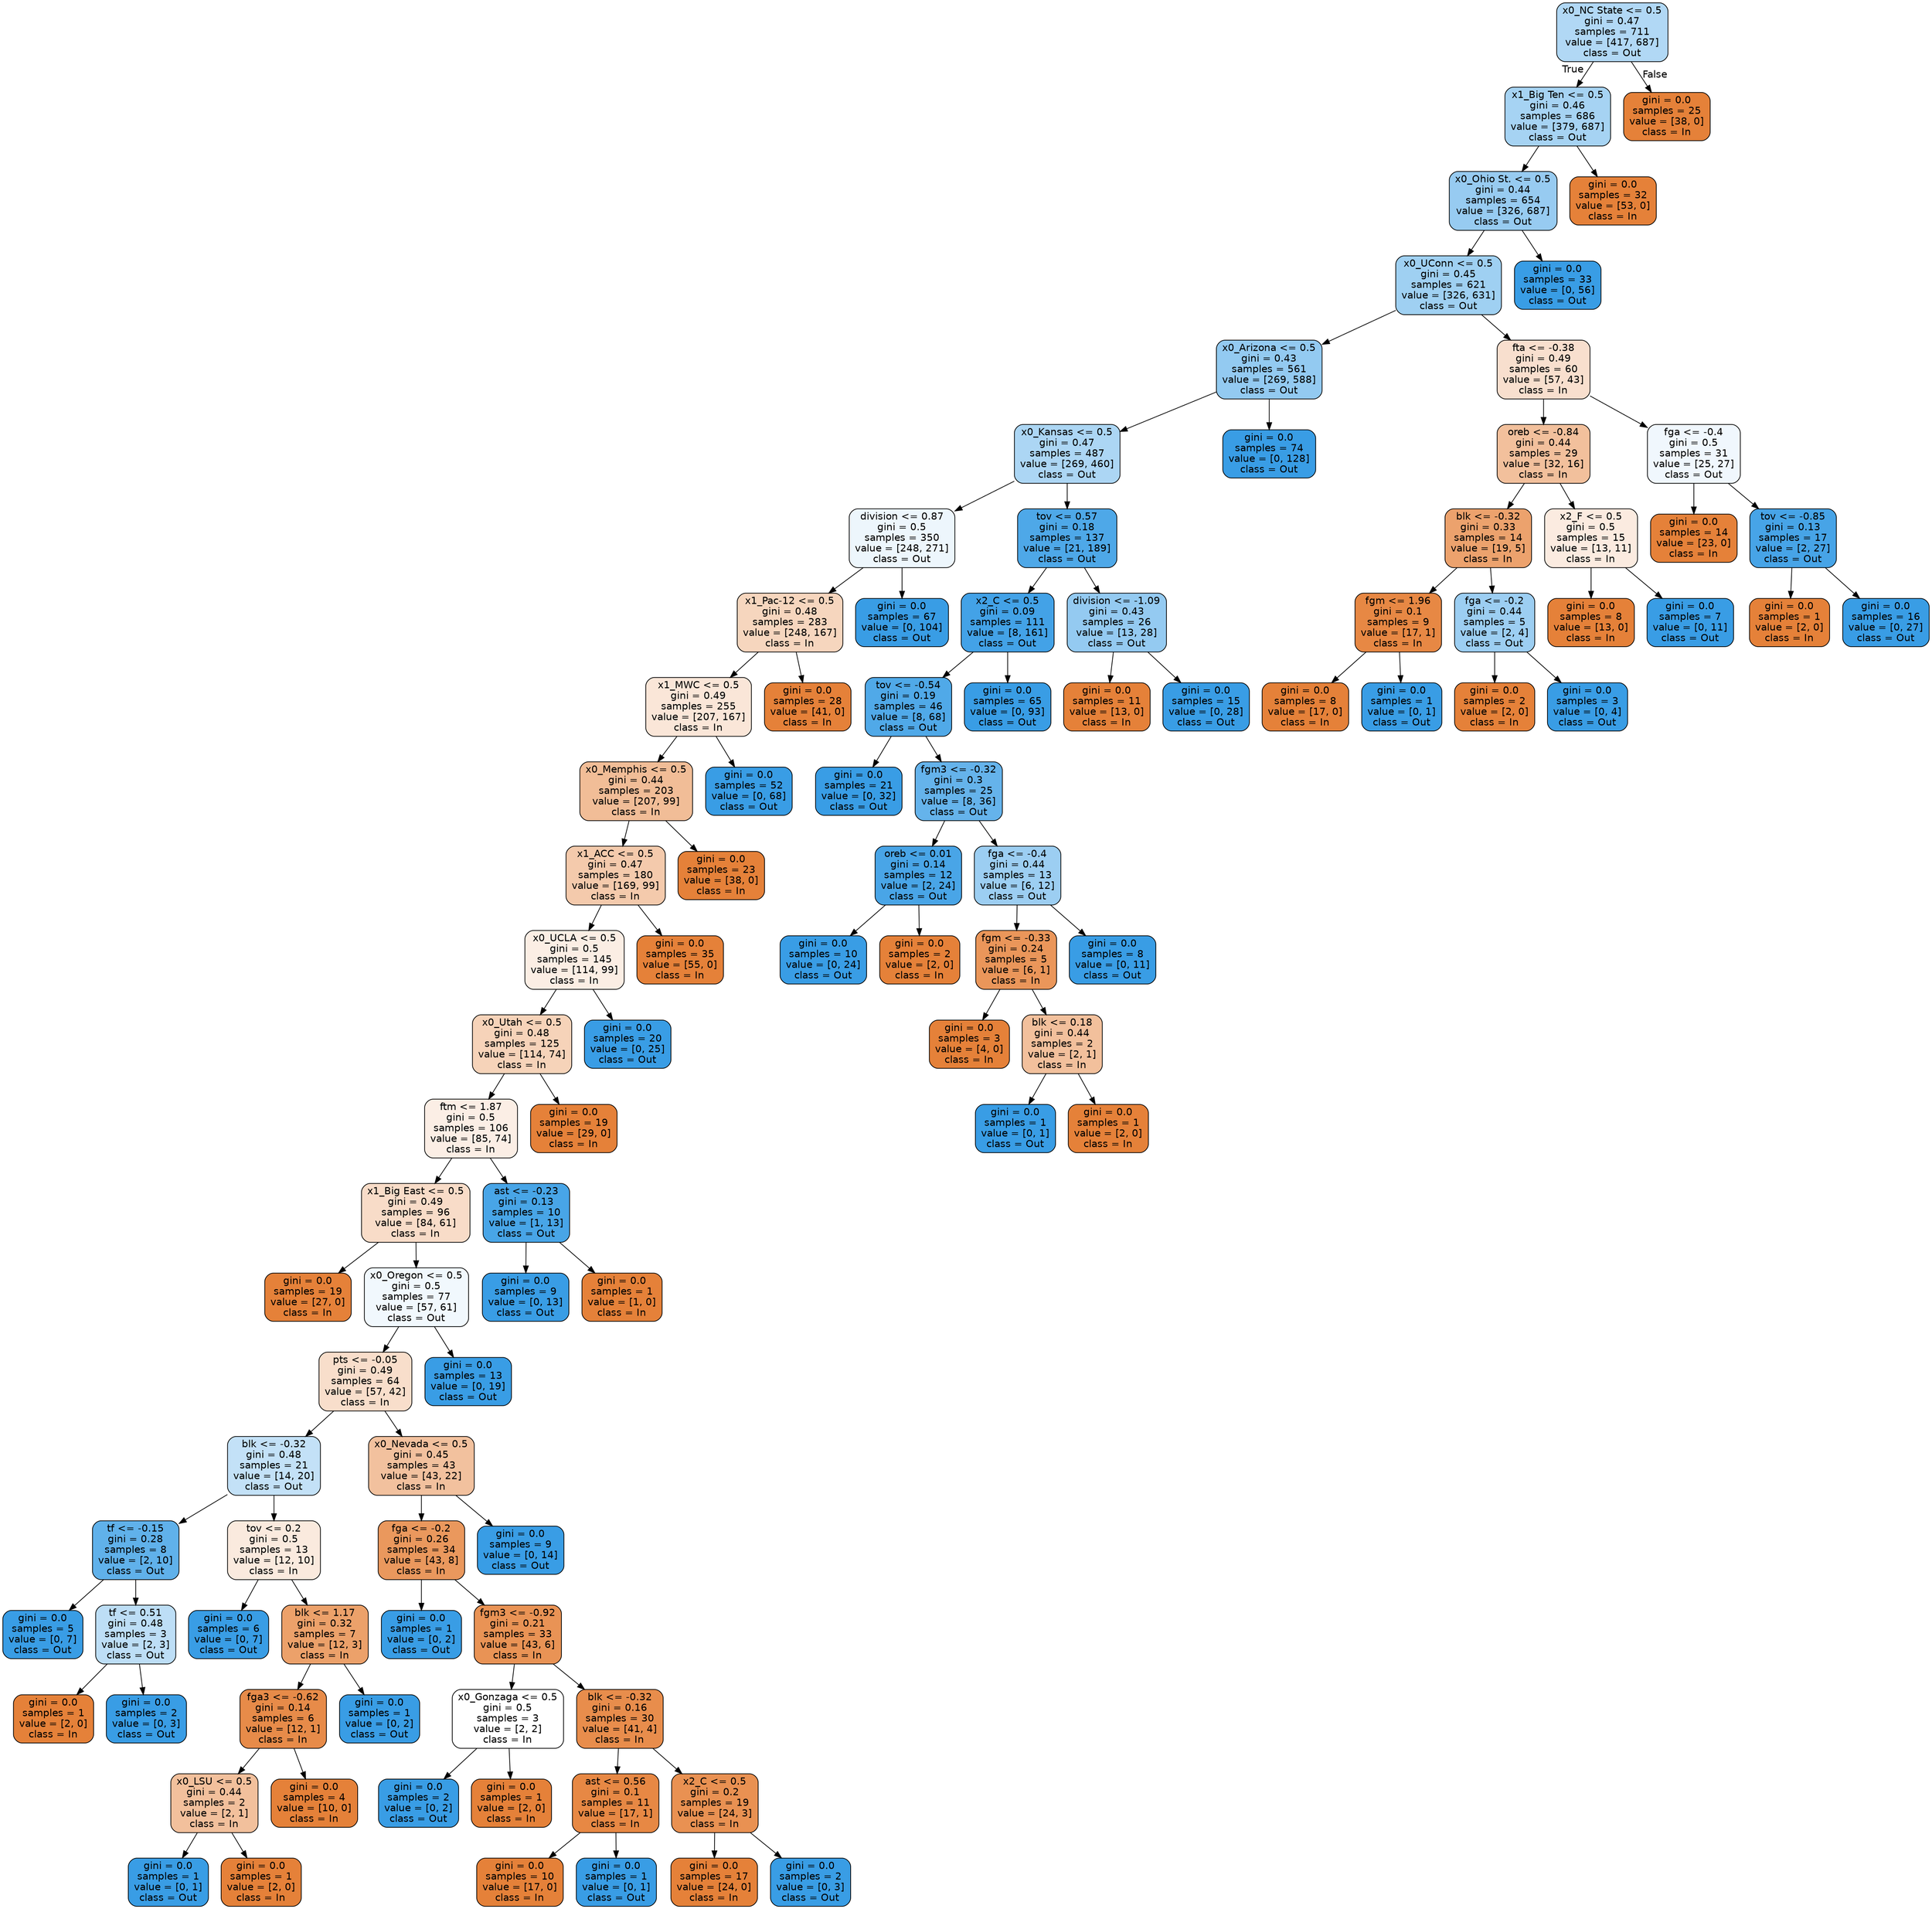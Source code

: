 digraph Tree {
node [shape=box, style="filled, rounded", color="black", fontname=helvetica] ;
edge [fontname=helvetica] ;
0 [label="x0_NC State <= 0.5\ngini = 0.47\nsamples = 711\nvalue = [417, 687]\nclass = Out", fillcolor="#399de564"] ;
1 [label="x1_Big Ten <= 0.5\ngini = 0.46\nsamples = 686\nvalue = [379, 687]\nclass = Out", fillcolor="#399de572"] ;
0 -> 1 [labeldistance=2.5, labelangle=45, headlabel="True"] ;
2 [label="x0_Ohio St. <= 0.5\ngini = 0.44\nsamples = 654\nvalue = [326, 687]\nclass = Out", fillcolor="#399de586"] ;
1 -> 2 ;
3 [label="x0_UConn <= 0.5\ngini = 0.45\nsamples = 621\nvalue = [326, 631]\nclass = Out", fillcolor="#399de57b"] ;
2 -> 3 ;
4 [label="x0_Arizona <= 0.5\ngini = 0.43\nsamples = 561\nvalue = [269, 588]\nclass = Out", fillcolor="#399de58a"] ;
3 -> 4 ;
5 [label="x0_Kansas <= 0.5\ngini = 0.47\nsamples = 487\nvalue = [269, 460]\nclass = Out", fillcolor="#399de56a"] ;
4 -> 5 ;
6 [label="division <= 0.87\ngini = 0.5\nsamples = 350\nvalue = [248, 271]\nclass = Out", fillcolor="#399de516"] ;
5 -> 6 ;
7 [label="x1_Pac-12 <= 0.5\ngini = 0.48\nsamples = 283\nvalue = [248, 167]\nclass = In", fillcolor="#e5813953"] ;
6 -> 7 ;
8 [label="x1_MWC <= 0.5\ngini = 0.49\nsamples = 255\nvalue = [207, 167]\nclass = In", fillcolor="#e5813931"] ;
7 -> 8 ;
9 [label="x0_Memphis <= 0.5\ngini = 0.44\nsamples = 203\nvalue = [207, 99]\nclass = In", fillcolor="#e5813985"] ;
8 -> 9 ;
10 [label="x1_ACC <= 0.5\ngini = 0.47\nsamples = 180\nvalue = [169, 99]\nclass = In", fillcolor="#e581396a"] ;
9 -> 10 ;
11 [label="x0_UCLA <= 0.5\ngini = 0.5\nsamples = 145\nvalue = [114, 99]\nclass = In", fillcolor="#e5813922"] ;
10 -> 11 ;
12 [label="x0_Utah <= 0.5\ngini = 0.48\nsamples = 125\nvalue = [114, 74]\nclass = In", fillcolor="#e5813959"] ;
11 -> 12 ;
13 [label="ftm <= 1.87\ngini = 0.5\nsamples = 106\nvalue = [85, 74]\nclass = In", fillcolor="#e5813921"] ;
12 -> 13 ;
14 [label="x1_Big East <= 0.5\ngini = 0.49\nsamples = 96\nvalue = [84, 61]\nclass = In", fillcolor="#e5813946"] ;
13 -> 14 ;
15 [label="gini = 0.0\nsamples = 19\nvalue = [27, 0]\nclass = In", fillcolor="#e58139ff"] ;
14 -> 15 ;
16 [label="x0_Oregon <= 0.5\ngini = 0.5\nsamples = 77\nvalue = [57, 61]\nclass = Out", fillcolor="#399de511"] ;
14 -> 16 ;
17 [label="pts <= -0.05\ngini = 0.49\nsamples = 64\nvalue = [57, 42]\nclass = In", fillcolor="#e5813943"] ;
16 -> 17 ;
18 [label="blk <= -0.32\ngini = 0.48\nsamples = 21\nvalue = [14, 20]\nclass = Out", fillcolor="#399de54d"] ;
17 -> 18 ;
19 [label="tf <= -0.15\ngini = 0.28\nsamples = 8\nvalue = [2, 10]\nclass = Out", fillcolor="#399de5cc"] ;
18 -> 19 ;
20 [label="gini = 0.0\nsamples = 5\nvalue = [0, 7]\nclass = Out", fillcolor="#399de5ff"] ;
19 -> 20 ;
21 [label="tf <= 0.51\ngini = 0.48\nsamples = 3\nvalue = [2, 3]\nclass = Out", fillcolor="#399de555"] ;
19 -> 21 ;
22 [label="gini = 0.0\nsamples = 1\nvalue = [2, 0]\nclass = In", fillcolor="#e58139ff"] ;
21 -> 22 ;
23 [label="gini = 0.0\nsamples = 2\nvalue = [0, 3]\nclass = Out", fillcolor="#399de5ff"] ;
21 -> 23 ;
24 [label="tov <= 0.2\ngini = 0.5\nsamples = 13\nvalue = [12, 10]\nclass = In", fillcolor="#e581392a"] ;
18 -> 24 ;
25 [label="gini = 0.0\nsamples = 6\nvalue = [0, 7]\nclass = Out", fillcolor="#399de5ff"] ;
24 -> 25 ;
26 [label="blk <= 1.17\ngini = 0.32\nsamples = 7\nvalue = [12, 3]\nclass = In", fillcolor="#e58139bf"] ;
24 -> 26 ;
27 [label="fga3 <= -0.62\ngini = 0.14\nsamples = 6\nvalue = [12, 1]\nclass = In", fillcolor="#e58139ea"] ;
26 -> 27 ;
28 [label="x0_LSU <= 0.5\ngini = 0.44\nsamples = 2\nvalue = [2, 1]\nclass = In", fillcolor="#e581397f"] ;
27 -> 28 ;
29 [label="gini = 0.0\nsamples = 1\nvalue = [0, 1]\nclass = Out", fillcolor="#399de5ff"] ;
28 -> 29 ;
30 [label="gini = 0.0\nsamples = 1\nvalue = [2, 0]\nclass = In", fillcolor="#e58139ff"] ;
28 -> 30 ;
31 [label="gini = 0.0\nsamples = 4\nvalue = [10, 0]\nclass = In", fillcolor="#e58139ff"] ;
27 -> 31 ;
32 [label="gini = 0.0\nsamples = 1\nvalue = [0, 2]\nclass = Out", fillcolor="#399de5ff"] ;
26 -> 32 ;
33 [label="x0_Nevada <= 0.5\ngini = 0.45\nsamples = 43\nvalue = [43, 22]\nclass = In", fillcolor="#e581397d"] ;
17 -> 33 ;
34 [label="fga <= -0.2\ngini = 0.26\nsamples = 34\nvalue = [43, 8]\nclass = In", fillcolor="#e58139d0"] ;
33 -> 34 ;
35 [label="gini = 0.0\nsamples = 1\nvalue = [0, 2]\nclass = Out", fillcolor="#399de5ff"] ;
34 -> 35 ;
36 [label="fgm3 <= -0.92\ngini = 0.21\nsamples = 33\nvalue = [43, 6]\nclass = In", fillcolor="#e58139db"] ;
34 -> 36 ;
37 [label="x0_Gonzaga <= 0.5\ngini = 0.5\nsamples = 3\nvalue = [2, 2]\nclass = In", fillcolor="#e5813900"] ;
36 -> 37 ;
38 [label="gini = 0.0\nsamples = 2\nvalue = [0, 2]\nclass = Out", fillcolor="#399de5ff"] ;
37 -> 38 ;
39 [label="gini = 0.0\nsamples = 1\nvalue = [2, 0]\nclass = In", fillcolor="#e58139ff"] ;
37 -> 39 ;
40 [label="blk <= -0.32\ngini = 0.16\nsamples = 30\nvalue = [41, 4]\nclass = In", fillcolor="#e58139e6"] ;
36 -> 40 ;
41 [label="ast <= 0.56\ngini = 0.1\nsamples = 11\nvalue = [17, 1]\nclass = In", fillcolor="#e58139f0"] ;
40 -> 41 ;
42 [label="gini = 0.0\nsamples = 10\nvalue = [17, 0]\nclass = In", fillcolor="#e58139ff"] ;
41 -> 42 ;
43 [label="gini = 0.0\nsamples = 1\nvalue = [0, 1]\nclass = Out", fillcolor="#399de5ff"] ;
41 -> 43 ;
44 [label="x2_C <= 0.5\ngini = 0.2\nsamples = 19\nvalue = [24, 3]\nclass = In", fillcolor="#e58139df"] ;
40 -> 44 ;
45 [label="gini = 0.0\nsamples = 17\nvalue = [24, 0]\nclass = In", fillcolor="#e58139ff"] ;
44 -> 45 ;
46 [label="gini = 0.0\nsamples = 2\nvalue = [0, 3]\nclass = Out", fillcolor="#399de5ff"] ;
44 -> 46 ;
47 [label="gini = 0.0\nsamples = 9\nvalue = [0, 14]\nclass = Out", fillcolor="#399de5ff"] ;
33 -> 47 ;
48 [label="gini = 0.0\nsamples = 13\nvalue = [0, 19]\nclass = Out", fillcolor="#399de5ff"] ;
16 -> 48 ;
49 [label="ast <= -0.23\ngini = 0.13\nsamples = 10\nvalue = [1, 13]\nclass = Out", fillcolor="#399de5eb"] ;
13 -> 49 ;
50 [label="gini = 0.0\nsamples = 9\nvalue = [0, 13]\nclass = Out", fillcolor="#399de5ff"] ;
49 -> 50 ;
51 [label="gini = 0.0\nsamples = 1\nvalue = [1, 0]\nclass = In", fillcolor="#e58139ff"] ;
49 -> 51 ;
52 [label="gini = 0.0\nsamples = 19\nvalue = [29, 0]\nclass = In", fillcolor="#e58139ff"] ;
12 -> 52 ;
53 [label="gini = 0.0\nsamples = 20\nvalue = [0, 25]\nclass = Out", fillcolor="#399de5ff"] ;
11 -> 53 ;
54 [label="gini = 0.0\nsamples = 35\nvalue = [55, 0]\nclass = In", fillcolor="#e58139ff"] ;
10 -> 54 ;
55 [label="gini = 0.0\nsamples = 23\nvalue = [38, 0]\nclass = In", fillcolor="#e58139ff"] ;
9 -> 55 ;
56 [label="gini = 0.0\nsamples = 52\nvalue = [0, 68]\nclass = Out", fillcolor="#399de5ff"] ;
8 -> 56 ;
57 [label="gini = 0.0\nsamples = 28\nvalue = [41, 0]\nclass = In", fillcolor="#e58139ff"] ;
7 -> 57 ;
58 [label="gini = 0.0\nsamples = 67\nvalue = [0, 104]\nclass = Out", fillcolor="#399de5ff"] ;
6 -> 58 ;
59 [label="tov <= 0.57\ngini = 0.18\nsamples = 137\nvalue = [21, 189]\nclass = Out", fillcolor="#399de5e3"] ;
5 -> 59 ;
60 [label="x2_C <= 0.5\ngini = 0.09\nsamples = 111\nvalue = [8, 161]\nclass = Out", fillcolor="#399de5f2"] ;
59 -> 60 ;
61 [label="tov <= -0.54\ngini = 0.19\nsamples = 46\nvalue = [8, 68]\nclass = Out", fillcolor="#399de5e1"] ;
60 -> 61 ;
62 [label="gini = 0.0\nsamples = 21\nvalue = [0, 32]\nclass = Out", fillcolor="#399de5ff"] ;
61 -> 62 ;
63 [label="fgm3 <= -0.32\ngini = 0.3\nsamples = 25\nvalue = [8, 36]\nclass = Out", fillcolor="#399de5c6"] ;
61 -> 63 ;
64 [label="oreb <= 0.01\ngini = 0.14\nsamples = 12\nvalue = [2, 24]\nclass = Out", fillcolor="#399de5ea"] ;
63 -> 64 ;
65 [label="gini = 0.0\nsamples = 10\nvalue = [0, 24]\nclass = Out", fillcolor="#399de5ff"] ;
64 -> 65 ;
66 [label="gini = 0.0\nsamples = 2\nvalue = [2, 0]\nclass = In", fillcolor="#e58139ff"] ;
64 -> 66 ;
67 [label="fga <= -0.4\ngini = 0.44\nsamples = 13\nvalue = [6, 12]\nclass = Out", fillcolor="#399de57f"] ;
63 -> 67 ;
68 [label="fgm <= -0.33\ngini = 0.24\nsamples = 5\nvalue = [6, 1]\nclass = In", fillcolor="#e58139d4"] ;
67 -> 68 ;
69 [label="gini = 0.0\nsamples = 3\nvalue = [4, 0]\nclass = In", fillcolor="#e58139ff"] ;
68 -> 69 ;
70 [label="blk <= 0.18\ngini = 0.44\nsamples = 2\nvalue = [2, 1]\nclass = In", fillcolor="#e581397f"] ;
68 -> 70 ;
71 [label="gini = 0.0\nsamples = 1\nvalue = [0, 1]\nclass = Out", fillcolor="#399de5ff"] ;
70 -> 71 ;
72 [label="gini = 0.0\nsamples = 1\nvalue = [2, 0]\nclass = In", fillcolor="#e58139ff"] ;
70 -> 72 ;
73 [label="gini = 0.0\nsamples = 8\nvalue = [0, 11]\nclass = Out", fillcolor="#399de5ff"] ;
67 -> 73 ;
74 [label="gini = 0.0\nsamples = 65\nvalue = [0, 93]\nclass = Out", fillcolor="#399de5ff"] ;
60 -> 74 ;
75 [label="division <= -1.09\ngini = 0.43\nsamples = 26\nvalue = [13, 28]\nclass = Out", fillcolor="#399de589"] ;
59 -> 75 ;
76 [label="gini = 0.0\nsamples = 11\nvalue = [13, 0]\nclass = In", fillcolor="#e58139ff"] ;
75 -> 76 ;
77 [label="gini = 0.0\nsamples = 15\nvalue = [0, 28]\nclass = Out", fillcolor="#399de5ff"] ;
75 -> 77 ;
78 [label="gini = 0.0\nsamples = 74\nvalue = [0, 128]\nclass = Out", fillcolor="#399de5ff"] ;
4 -> 78 ;
79 [label="fta <= -0.38\ngini = 0.49\nsamples = 60\nvalue = [57, 43]\nclass = In", fillcolor="#e581393f"] ;
3 -> 79 ;
80 [label="oreb <= -0.84\ngini = 0.44\nsamples = 29\nvalue = [32, 16]\nclass = In", fillcolor="#e581397f"] ;
79 -> 80 ;
81 [label="blk <= -0.32\ngini = 0.33\nsamples = 14\nvalue = [19, 5]\nclass = In", fillcolor="#e58139bc"] ;
80 -> 81 ;
82 [label="fgm <= 1.96\ngini = 0.1\nsamples = 9\nvalue = [17, 1]\nclass = In", fillcolor="#e58139f0"] ;
81 -> 82 ;
83 [label="gini = 0.0\nsamples = 8\nvalue = [17, 0]\nclass = In", fillcolor="#e58139ff"] ;
82 -> 83 ;
84 [label="gini = 0.0\nsamples = 1\nvalue = [0, 1]\nclass = Out", fillcolor="#399de5ff"] ;
82 -> 84 ;
85 [label="fga <= -0.2\ngini = 0.44\nsamples = 5\nvalue = [2, 4]\nclass = Out", fillcolor="#399de57f"] ;
81 -> 85 ;
86 [label="gini = 0.0\nsamples = 2\nvalue = [2, 0]\nclass = In", fillcolor="#e58139ff"] ;
85 -> 86 ;
87 [label="gini = 0.0\nsamples = 3\nvalue = [0, 4]\nclass = Out", fillcolor="#399de5ff"] ;
85 -> 87 ;
88 [label="x2_F <= 0.5\ngini = 0.5\nsamples = 15\nvalue = [13, 11]\nclass = In", fillcolor="#e5813927"] ;
80 -> 88 ;
89 [label="gini = 0.0\nsamples = 8\nvalue = [13, 0]\nclass = In", fillcolor="#e58139ff"] ;
88 -> 89 ;
90 [label="gini = 0.0\nsamples = 7\nvalue = [0, 11]\nclass = Out", fillcolor="#399de5ff"] ;
88 -> 90 ;
91 [label="fga <= -0.4\ngini = 0.5\nsamples = 31\nvalue = [25, 27]\nclass = Out", fillcolor="#399de513"] ;
79 -> 91 ;
92 [label="gini = 0.0\nsamples = 14\nvalue = [23, 0]\nclass = In", fillcolor="#e58139ff"] ;
91 -> 92 ;
93 [label="tov <= -0.85\ngini = 0.13\nsamples = 17\nvalue = [2, 27]\nclass = Out", fillcolor="#399de5ec"] ;
91 -> 93 ;
94 [label="gini = 0.0\nsamples = 1\nvalue = [2, 0]\nclass = In", fillcolor="#e58139ff"] ;
93 -> 94 ;
95 [label="gini = 0.0\nsamples = 16\nvalue = [0, 27]\nclass = Out", fillcolor="#399de5ff"] ;
93 -> 95 ;
96 [label="gini = 0.0\nsamples = 33\nvalue = [0, 56]\nclass = Out", fillcolor="#399de5ff"] ;
2 -> 96 ;
97 [label="gini = 0.0\nsamples = 32\nvalue = [53, 0]\nclass = In", fillcolor="#e58139ff"] ;
1 -> 97 ;
98 [label="gini = 0.0\nsamples = 25\nvalue = [38, 0]\nclass = In", fillcolor="#e58139ff"] ;
0 -> 98 [labeldistance=2.5, labelangle=-45, headlabel="False"] ;
}